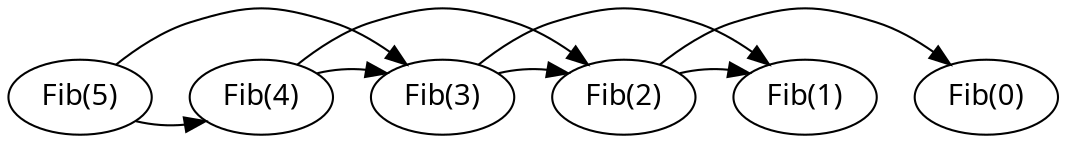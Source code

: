 digraph {
 node [fontname="Fira Code"]

 "fib5" [label="Fib(5)"]
 "fib4" [label="Fib(4)"]
 "fib3" [label="Fib(3)"]
 "fib2" [label="Fib(2)"]
 "fib1" [label="Fib(1)"]
 "fib0" [label="Fib(0)"]

 "fib5" -> {"fib4", "fib3"}
 {rank=same fib5 -> fib4 -> fib3 -> fib2 -> fib1 -> fib0 [style=invis]}
 "fib4" -> {"fib3", "fib2"}
 "fib3" -> {"fib2", "fib1"}
 "fib2" -> {"fib1", "fib0"}
}
